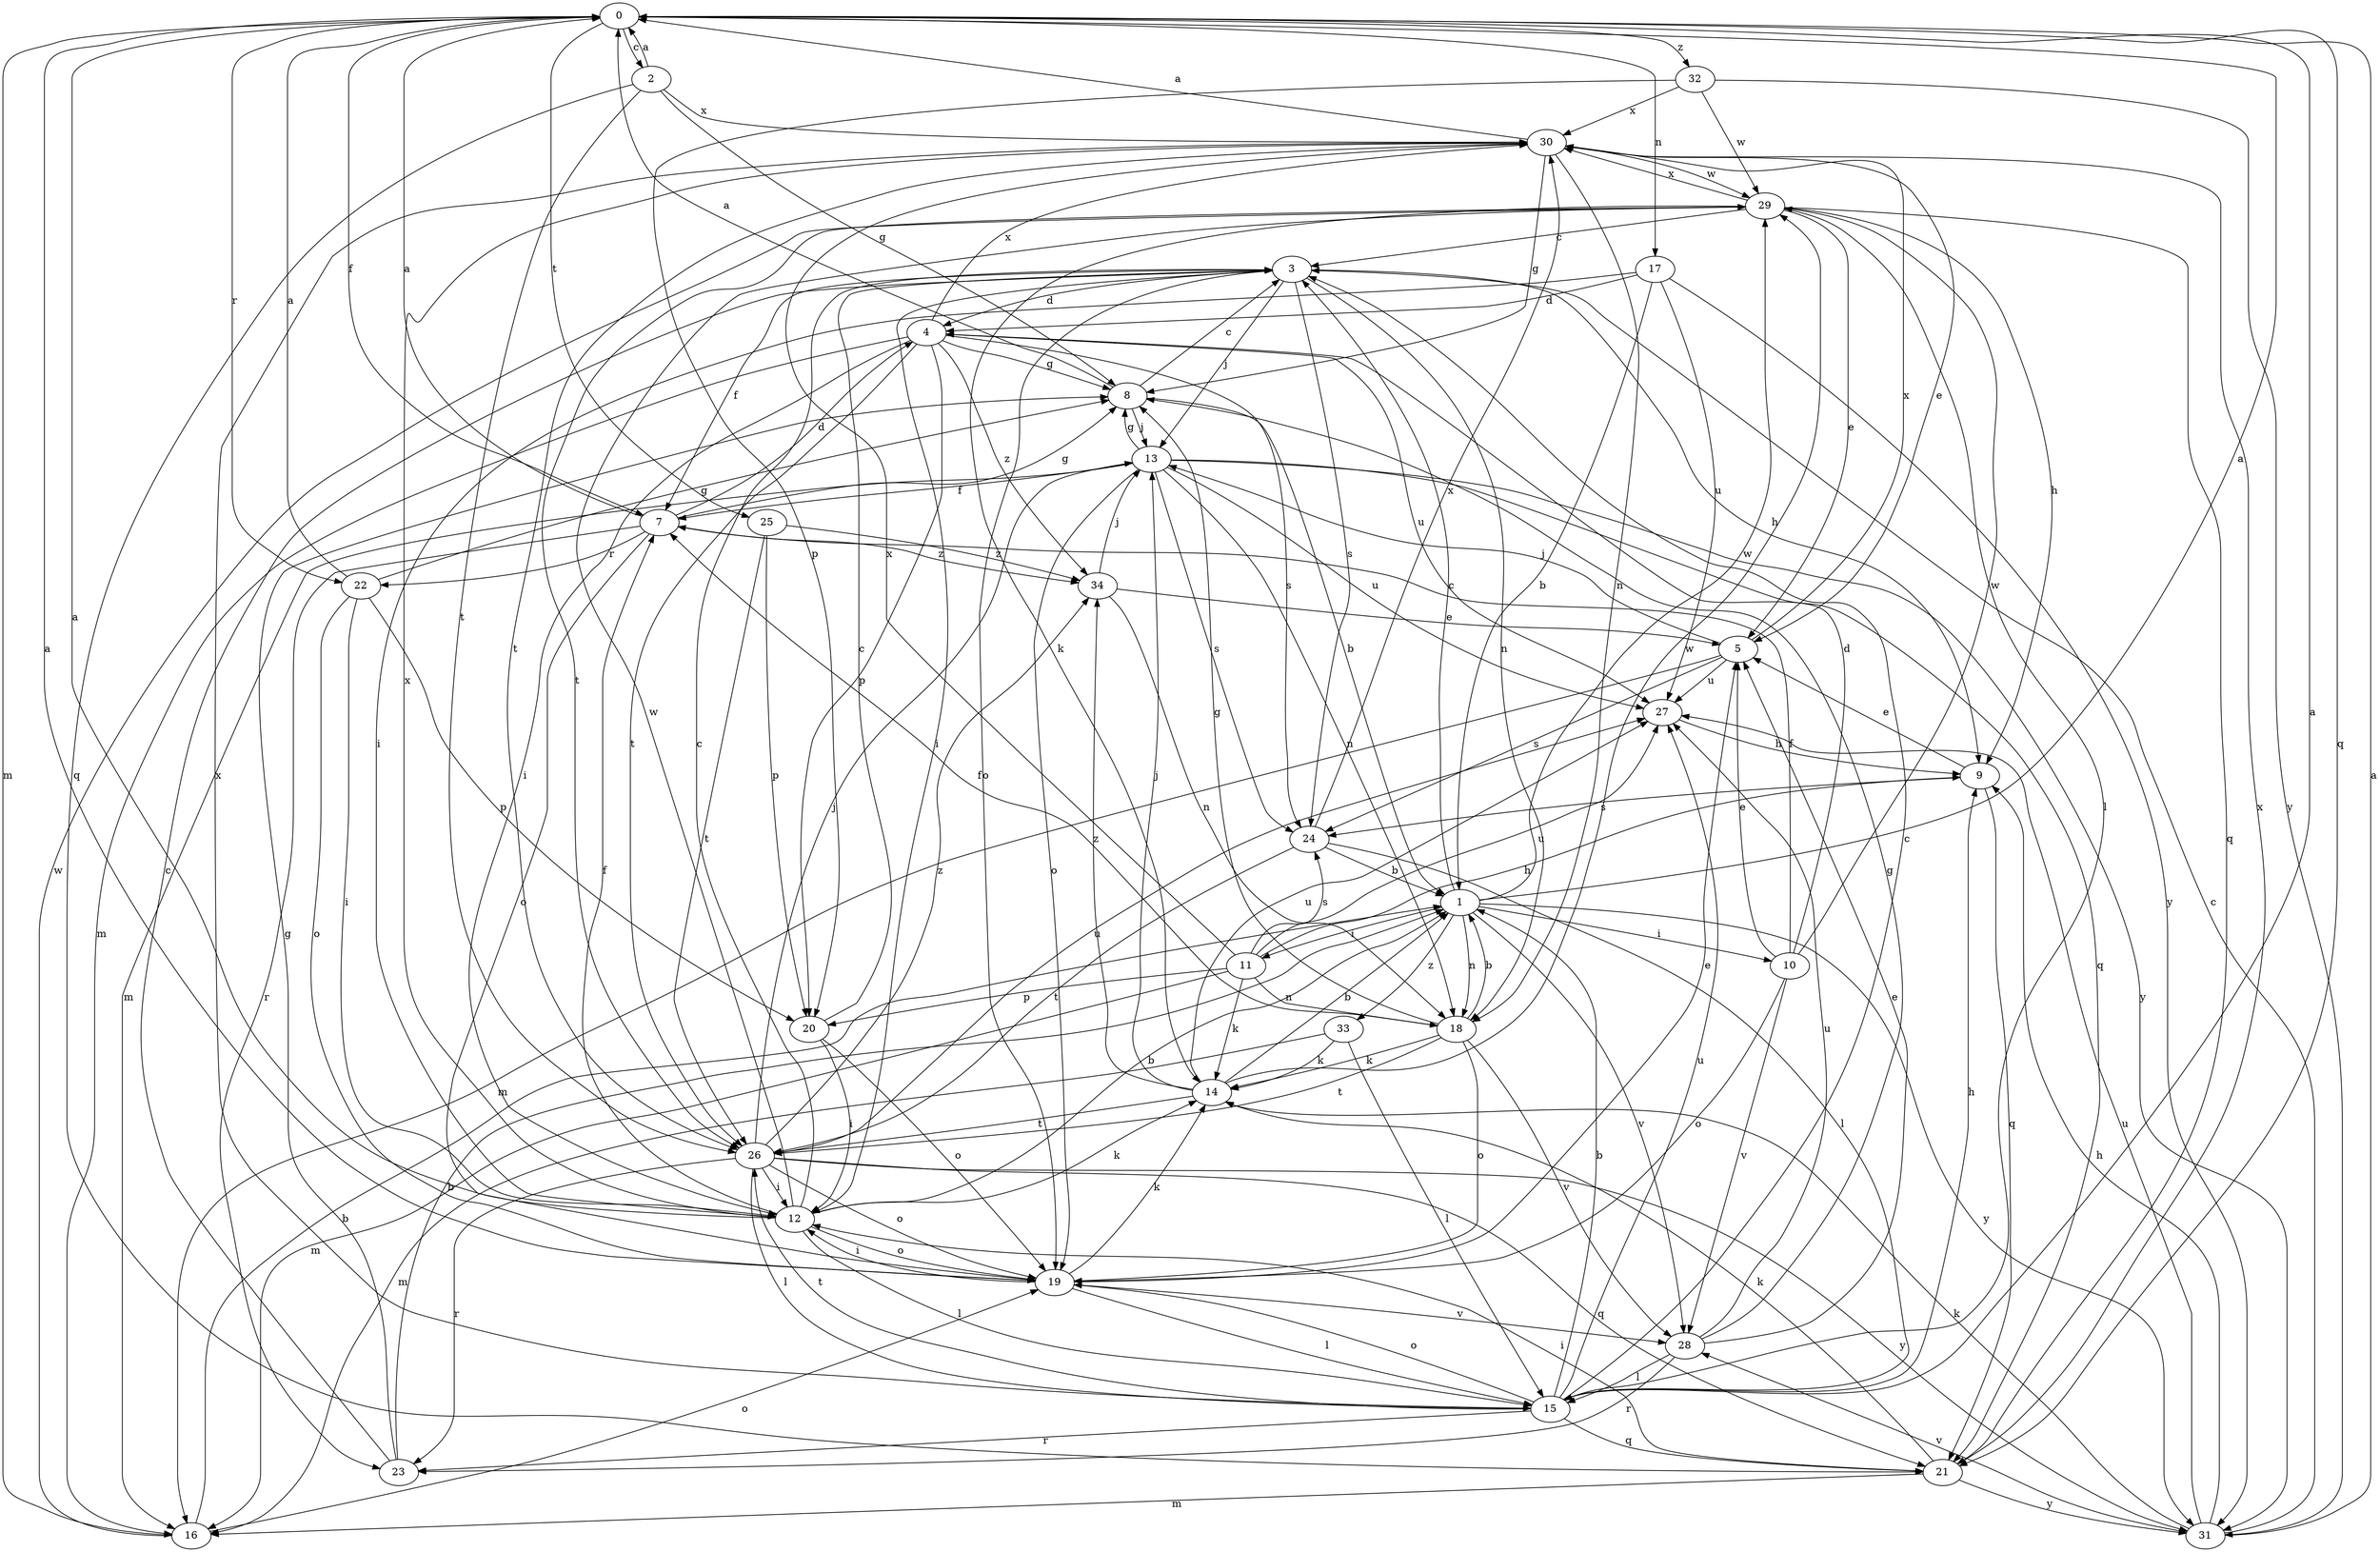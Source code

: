 strict digraph  {
0;
1;
2;
3;
4;
5;
7;
8;
9;
10;
11;
12;
13;
14;
15;
16;
17;
18;
19;
20;
21;
22;
23;
24;
25;
26;
27;
28;
29;
30;
31;
32;
33;
34;
0 -> 2  [label=c];
0 -> 7  [label=f];
0 -> 16  [label=m];
0 -> 17  [label=n];
0 -> 21  [label=q];
0 -> 22  [label=r];
0 -> 25  [label=t];
0 -> 32  [label=z];
1 -> 0  [label=a];
1 -> 3  [label=c];
1 -> 10  [label=i];
1 -> 11  [label=i];
1 -> 18  [label=n];
1 -> 28  [label=v];
1 -> 29  [label=w];
1 -> 31  [label=y];
1 -> 33  [label=z];
2 -> 0  [label=a];
2 -> 8  [label=g];
2 -> 21  [label=q];
2 -> 26  [label=t];
2 -> 30  [label=x];
3 -> 4  [label=d];
3 -> 7  [label=f];
3 -> 9  [label=h];
3 -> 12  [label=i];
3 -> 13  [label=j];
3 -> 18  [label=n];
3 -> 19  [label=o];
3 -> 24  [label=s];
4 -> 8  [label=g];
4 -> 12  [label=i];
4 -> 16  [label=m];
4 -> 20  [label=p];
4 -> 24  [label=s];
4 -> 26  [label=t];
4 -> 27  [label=u];
4 -> 30  [label=x];
4 -> 34  [label=z];
5 -> 13  [label=j];
5 -> 16  [label=m];
5 -> 24  [label=s];
5 -> 27  [label=u];
5 -> 30  [label=x];
7 -> 0  [label=a];
7 -> 4  [label=d];
7 -> 8  [label=g];
7 -> 19  [label=o];
7 -> 22  [label=r];
7 -> 23  [label=r];
7 -> 34  [label=z];
8 -> 0  [label=a];
8 -> 1  [label=b];
8 -> 3  [label=c];
8 -> 13  [label=j];
9 -> 5  [label=e];
9 -> 21  [label=q];
9 -> 24  [label=s];
10 -> 4  [label=d];
10 -> 5  [label=e];
10 -> 7  [label=f];
10 -> 19  [label=o];
10 -> 28  [label=v];
10 -> 29  [label=w];
11 -> 9  [label=h];
11 -> 14  [label=k];
11 -> 16  [label=m];
11 -> 18  [label=n];
11 -> 20  [label=p];
11 -> 24  [label=s];
11 -> 27  [label=u];
11 -> 30  [label=x];
12 -> 0  [label=a];
12 -> 1  [label=b];
12 -> 3  [label=c];
12 -> 7  [label=f];
12 -> 14  [label=k];
12 -> 15  [label=l];
12 -> 19  [label=o];
12 -> 29  [label=w];
12 -> 30  [label=x];
13 -> 7  [label=f];
13 -> 8  [label=g];
13 -> 16  [label=m];
13 -> 18  [label=n];
13 -> 19  [label=o];
13 -> 21  [label=q];
13 -> 24  [label=s];
13 -> 27  [label=u];
13 -> 31  [label=y];
14 -> 1  [label=b];
14 -> 13  [label=j];
14 -> 26  [label=t];
14 -> 27  [label=u];
14 -> 29  [label=w];
14 -> 34  [label=z];
15 -> 0  [label=a];
15 -> 1  [label=b];
15 -> 3  [label=c];
15 -> 9  [label=h];
15 -> 19  [label=o];
15 -> 21  [label=q];
15 -> 23  [label=r];
15 -> 26  [label=t];
15 -> 27  [label=u];
15 -> 30  [label=x];
16 -> 1  [label=b];
16 -> 19  [label=o];
16 -> 29  [label=w];
17 -> 1  [label=b];
17 -> 4  [label=d];
17 -> 12  [label=i];
17 -> 27  [label=u];
17 -> 31  [label=y];
18 -> 1  [label=b];
18 -> 7  [label=f];
18 -> 8  [label=g];
18 -> 14  [label=k];
18 -> 19  [label=o];
18 -> 26  [label=t];
18 -> 28  [label=v];
19 -> 0  [label=a];
19 -> 5  [label=e];
19 -> 12  [label=i];
19 -> 14  [label=k];
19 -> 15  [label=l];
19 -> 28  [label=v];
20 -> 3  [label=c];
20 -> 12  [label=i];
20 -> 19  [label=o];
21 -> 12  [label=i];
21 -> 14  [label=k];
21 -> 16  [label=m];
21 -> 30  [label=x];
21 -> 31  [label=y];
22 -> 0  [label=a];
22 -> 8  [label=g];
22 -> 12  [label=i];
22 -> 19  [label=o];
22 -> 20  [label=p];
23 -> 1  [label=b];
23 -> 3  [label=c];
23 -> 8  [label=g];
24 -> 1  [label=b];
24 -> 15  [label=l];
24 -> 26  [label=t];
24 -> 30  [label=x];
25 -> 20  [label=p];
25 -> 26  [label=t];
25 -> 34  [label=z];
26 -> 12  [label=i];
26 -> 13  [label=j];
26 -> 15  [label=l];
26 -> 19  [label=o];
26 -> 21  [label=q];
26 -> 23  [label=r];
26 -> 27  [label=u];
26 -> 31  [label=y];
26 -> 34  [label=z];
27 -> 9  [label=h];
28 -> 5  [label=e];
28 -> 8  [label=g];
28 -> 15  [label=l];
28 -> 23  [label=r];
28 -> 27  [label=u];
29 -> 3  [label=c];
29 -> 5  [label=e];
29 -> 9  [label=h];
29 -> 14  [label=k];
29 -> 15  [label=l];
29 -> 21  [label=q];
29 -> 26  [label=t];
29 -> 30  [label=x];
30 -> 0  [label=a];
30 -> 5  [label=e];
30 -> 8  [label=g];
30 -> 18  [label=n];
30 -> 26  [label=t];
30 -> 29  [label=w];
31 -> 0  [label=a];
31 -> 3  [label=c];
31 -> 9  [label=h];
31 -> 14  [label=k];
31 -> 27  [label=u];
31 -> 28  [label=v];
32 -> 20  [label=p];
32 -> 29  [label=w];
32 -> 30  [label=x];
32 -> 31  [label=y];
33 -> 14  [label=k];
33 -> 15  [label=l];
33 -> 16  [label=m];
34 -> 5  [label=e];
34 -> 13  [label=j];
34 -> 18  [label=n];
}
